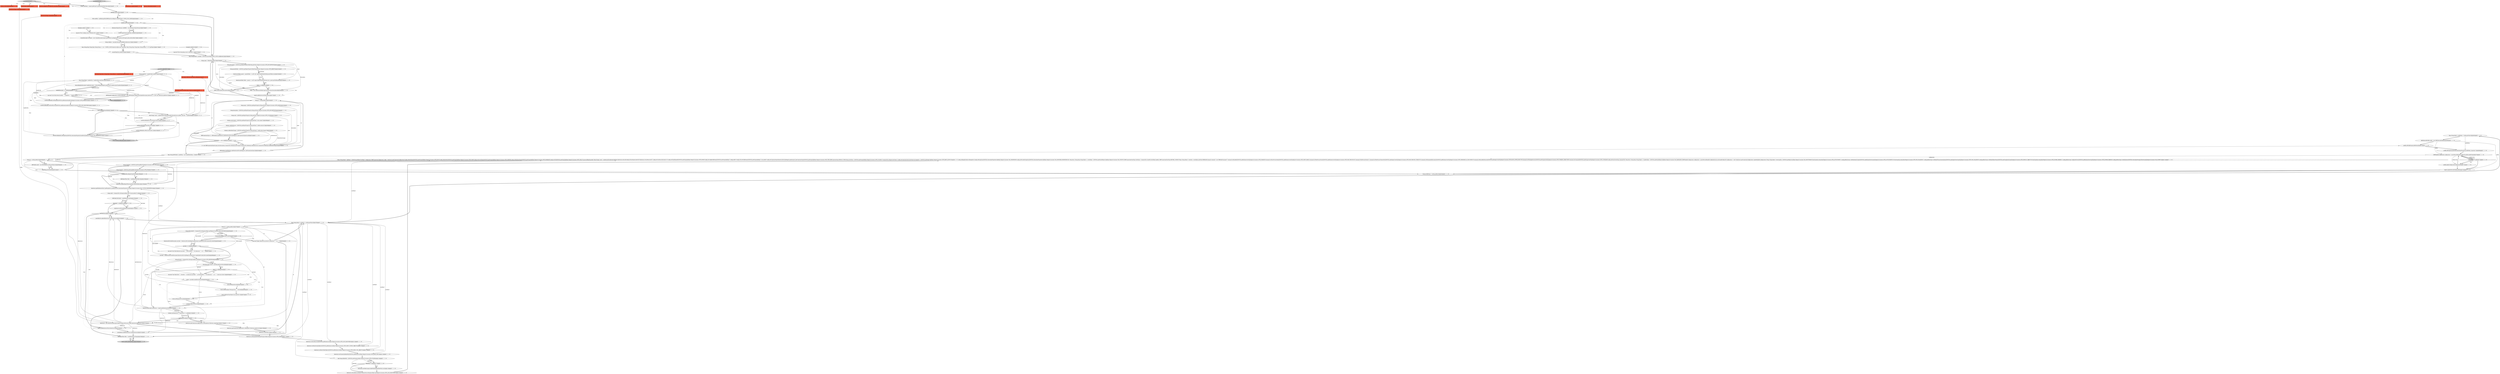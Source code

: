 digraph {
24 [style = filled, label = "Map<String,Object> profileMap = vmMap.getValue()@@@65@@@['1', '1', '0']", fillcolor = white, shape = ellipse image = "AAA0AAABBB1BBB"];
121 [style = filled, label = "@NotNull Map.Entry<String,Map<String,Object>> handlerObject@@@2@@@['0', '0', '1']", fillcolor = tomato, shape = box image = "AAA0AAABBB3BBB"];
11 [style = filled, label = "String objectID = JSONUtils.getString(filterCfg,RegistryConstants.ATTR_ID)@@@187@@@['1', '1', '0']", fillcolor = white, shape = ellipse image = "AAA0AAABBB1BBB"];
79 [style = filled, label = "profile.setProfileName(profileName)@@@67@@@['1', '1', '0']", fillcolor = white, shape = ellipse image = "AAA0AAABBB1BBB"];
59 [style = filled, label = "String color = JSONUtils.getObjectProperty(ctMap.getValue(),RegistryConstants.ATTR_COLOR)@@@47@@@['1', '1', '0']", fillcolor = white, shape = ellipse image = "AAA0AAABBB1BBB"];
47 [style = filled, label = "String parentFolder = JSONUtils.getObjectProperty(folderMap.getValue(),RegistryConstants.ATTR_PARENT)@@@32@@@['1', '1', '0']", fillcolor = white, shape = ellipse image = "AAA0AAABBB1BBB"];
1 [style = filled, label = "String description = JSONUtils.getObjectProperty(folderMap.getValue(),RegistryConstants.ATTR_DESCRIPTION)@@@31@@@['1', '1', '0']", fillcolor = white, shape = ellipse image = "AAA0AAABBB1BBB"];
77 [style = filled, label = "log.error(\"Error decrypting secure credentials\",e)@@@23@@@['1', '1', '0']", fillcolor = white, shape = ellipse image = "AAA0AAABBB1BBB"];
109 [style = filled, label = "!passwordReadCanceled@@@14@@@['0', '0', '1']", fillcolor = white, shape = diamond image = "AAA0AAABBB3BBB"];
124 [style = filled, label = "curNetworkHandler.setEnabled(JSONUtils.getBoolean(handlerCfg,RegistryConstants.ATTR_ENABLED))@@@12@@@['0', '0', '1']", fillcolor = white, shape = ellipse image = "AAA0AAABBB3BBB"];
75 [style = filled, label = "DBWorkbench.getPlatform().getDataSourceProviderRegistry().addConnectionType(ct)@@@54@@@['1', '1', '0']", fillcolor = white, shape = ellipse image = "AAA0AAABBB1BBB"];
6 [style = filled, label = "String profileName = vmMap.getKey()@@@64@@@['1', '1', '0']", fillcolor = white, shape = ellipse image = "AAA0AAABBB1BBB"];
88 [style = filled, label = "driver == null@@@92@@@['1', '1', '0']", fillcolor = white, shape = diamond image = "AAA0AAABBB1BBB"];
72 [style = filled, label = "parseResults.updatedDataSources.add(dataSource)@@@204@@@['1', '1', '0']", fillcolor = white, shape = ellipse image = "AAA0AAABBB1BBB"];
16 [style = filled, label = "DBVModel dbvModel = modelMap.get(vmID)@@@195@@@['1', '1', '0']", fillcolor = white, shape = ellipse image = "AAA0AAABBB1BBB"];
51 [style = filled, label = "Exception e@@@11@@@['1', '1', '0']", fillcolor = white, shape = diamond image = "AAA0AAABBB1BBB"];
114 [style = filled, label = "log.warn(\"Can't find network handler '\" + handlerId + \"'\")@@@7@@@['0', '0', '1']", fillcolor = white, shape = ellipse image = "AAA0AAABBB3BBB"];
62 [style = filled, label = "registry.addDataSourceToList(dataSource)@@@200@@@['1', '1', '0']", fillcolor = white, shape = ellipse image = "AAA0AAABBB1BBB"];
17 [style = filled, label = "Map<String,Object> jsonMap = JSONUtils.parseMap(CONFIG_GSON,configReader)@@@28@@@['1', '1', '0']", fillcolor = white, shape = ellipse image = "AAA0AAABBB1BBB"];
61 [style = filled, label = "credFile.exists()@@@6@@@['1', '1', '0']", fillcolor = white, shape = diamond image = "AAA0AAABBB1BBB"];
95 [style = filled, label = "dataSource = new DataSourceDescriptor(registry,origin,id,driver,new DBPConnectionConfiguration())@@@104@@@['1', '1', '0']", fillcolor = white, shape = ellipse image = "AAA0AAABBB1BBB"];
25 [style = filled, label = "Boolean confirmDataChange = JSONUtils.getObjectProperty(ctMap.getValue(),\"confirm-data-change\")@@@50@@@['1', '1', '0']", fillcolor = white, shape = ellipse image = "AAA0AAABBB1BBB"];
111 [style = filled, label = "NetworkHandlerDescriptor handlerDescriptor = NetworkHandlerRegistry.getInstance().getDescriptor(handlerId)@@@5@@@['0', '0', '1']", fillcolor = white, shape = ellipse image = "AAA0AAABBB3BBB"];
55 [style = filled, label = "IFolder mdFolder = registry.getProject().getMetadataFolder(false)@@@3@@@['1', '1', '0']", fillcolor = white, shape = ellipse image = "AAA0AAABBB1BBB"];
110 [style = filled, label = "String handlerId = handlerObject.getKey()@@@3@@@['0', '0', '1']", fillcolor = white, shape = ellipse image = "AAA0AAABBB3BBB"];
80 [style = filled, label = "mdFolder.exists()@@@4@@@['1', '1', '0']", fillcolor = white, shape = diamond image = "AAA0AAABBB1BBB"];
60 [style = filled, label = "provider = (DataSourceProviderDescriptor)DataSourceProviderRegistry.getInstance().makeFakeProvider(dsProviderID)@@@88@@@['1', '1', '0']", fillcolor = white, shape = ellipse image = "AAA0AAABBB1BBB"];
93 [style = filled, label = "String id = ctMap.getKey()@@@44@@@['1', '1', '0']", fillcolor = white, shape = ellipse image = "AAA0AAABBB1BBB"];
12 [style = filled, label = "folder = new DataSourceFolder(registry,parent,name,description)@@@36@@@['1', '1', '0']", fillcolor = white, shape = ellipse image = "AAA0AAABBB1BBB"];
98 [style = filled, label = "DataSourceRegistry.ParseResults parseResults@@@2@@@['1', '1', '0']", fillcolor = tomato, shape = box image = "AAA0AAABBB1BBB"];
116 [style = filled, label = "@Nullable DBWNetworkProfile profile@@@2@@@['0', '0', '1']", fillcolor = tomato, shape = box image = "AAA0AAABBB3BBB"];
49 [style = filled, label = "DBSObjectFilter filter = readObjectFiler(ctMap)@@@208@@@['1', '1', '0']", fillcolor = white, shape = ellipse image = "AAA0AAABBB1BBB"];
57 [style = filled, label = "DataSourceDescriptor dataSource = registry.getDataSource(id)@@@101@@@['1', '1', '0']", fillcolor = white, shape = ellipse image = "AAA0AAABBB1BBB"];
123 [style = filled, label = "parseNetworkHandlerConfig['0', '0', '1']", fillcolor = lightgray, shape = diamond image = "AAA0AAABBB3BBB"];
119 [style = filled, label = "curNetworkHandler.setProperties(JSONUtils.deserializeProperties(handlerCfg,RegistryConstants.TAG_PROPERTIES))@@@21@@@['0', '0', '1']", fillcolor = white, shape = ellipse image = "AAA0AAABBB3BBB"];
58 [style = filled, label = "DriverDescriptor driver = provider.getDriver(driverId)@@@91@@@['1', '1', '0']", fillcolor = white, shape = ellipse image = "AAA0AAABBB1BBB"];
33 [style = filled, label = "final String folderPath = JSONUtils.getString(conObject,RegistryConstants.ATTR_FOLDER)@@@116@@@['1', '1', '0']", fillcolor = white, shape = ellipse image = "AAA0AAABBB1BBB"];
115 [style = filled, label = "return null@@@8@@@['0', '0', '1']", fillcolor = lightgray, shape = ellipse image = "AAA0AAABBB3BBB"];
13 [style = filled, label = "String credJson = encrypter.decrypt(credBuffer.toByteArray())@@@16@@@['1', '1', '0']", fillcolor = white, shape = ellipse image = "AAA0AAABBB1BBB"];
83 [style = filled, label = "newDataSource@@@103@@@['1', '1', '0']", fillcolor = white, shape = diamond image = "AAA0AAABBB1BBB"];
5 [style = filled, label = "String driverId = CommonUtils.toString(conObject.get(RegistryConstants.ATTR_DRIVER))@@@90@@@['1', '1', '0']", fillcolor = white, shape = ellipse image = "AAA0AAABBB1BBB"];
113 [style = filled, label = "handlerDescriptor == null@@@6@@@['0', '0', '1']", fillcolor = white, shape = diamond image = "AAA0AAABBB3BBB"];
50 [style = filled, label = "log.warn(\"Can't find datasource provider \" + dsProviderID + \" for datasource '\" + id + \"'\")@@@87@@@['1', '1', '0']", fillcolor = white, shape = ellipse image = "AAA0AAABBB1BBB"];
96 [style = filled, label = "InputStream is@@@2@@@['1', '0', '0']", fillcolor = tomato, shape = box image = "AAA0AAABBB1BBB"];
65 [style = filled, label = "folder.setDescription(description)@@@40@@@['1', '1', '0']", fillcolor = white, shape = ellipse image = "AAA0AAABBB1BBB"];
45 [style = filled, label = "Map<String,Map<String,Map<String,String>>> res = CONFIG_GSON.fromJson(credJson,new TypeToken<Map<String,Map<String,Map<String,String>>>>(){}.getType())@@@17@@@['1', '1', '0']", fillcolor = white, shape = ellipse image = "AAA0AAABBB1BBB"];
7 [style = filled, label = "String name = folderMap.getKey()@@@30@@@['1', '1', '0']", fillcolor = white, shape = ellipse image = "AAA0AAABBB1BBB"];
107 [style = filled, label = "boolean refresh@@@2@@@['0', '1', '0']", fillcolor = tomato, shape = box image = "AAA0AAABBB2BBB"];
28 [style = filled, label = "dataSource.setSavePassword(JSONUtils.getBoolean(conObject,RegistryConstants.ATTR_SAVE_PASSWORD))@@@112@@@['1', '1', '0']", fillcolor = white, shape = ellipse image = "AAA0AAABBB1BBB"];
36 [style = filled, label = "log.warn(\"Empty datasource provider for datasource '\" + id + \"'\")@@@82@@@['1', '1', '0']", fillcolor = white, shape = ellipse image = "AAA0AAABBB1BBB"];
10 [style = filled, label = "registry.addDataSourceFolder(folder)@@@37@@@['1', '1', '0']", fillcolor = white, shape = ellipse image = "AAA0AAABBB1BBB"];
101 [style = filled, label = "{Map<String,Object> cfgObject = JSONUtils.getObject(conObject,\"configuration\")DBPConnectionConfiguration config = dataSource.getConnectionConfiguration()config.setHostName(JSONUtils.getString(cfgObject,RegistryConstants.ATTR_HOST))config.setHostPort(JSONUtils.getString(cfgObject,RegistryConstants.ATTR_PORT))config.setServerName(JSONUtils.getString(cfgObject,RegistryConstants.ATTR_SERVER))config.setDatabaseName(JSONUtils.getString(cfgObject,RegistryConstants.ATTR_DATABASE))config.setUrl(JSONUtils.getString(cfgObject,RegistryConstants.ATTR_URL))if (!passwordReadCanceled) {final String(( creds = readSecuredCredentials(cfgObject,dataSource,null,null)config.setUserName(creds(0()if (dataSource.isSavePassword()) {config.setUserPassword(creds(1()}}config.setClientHomeId(JSONUtils.getString(cfgObject,RegistryConstants.ATTR_HOME))config.setConfigProfileName(JSONUtils.getString(cfgObject,\"config-profile\"))config.setUserProfileName(JSONUtils.getString(cfgObject,\"user-profile\"))config.setConnectionType(DataSourceProviderRegistry.getInstance().getConnectionType(JSONUtils.getString(cfgObject,RegistryConstants.ATTR_TYPE),DBPConnectionType.DEFAULT_TYPE))String colorValue = JSONUtils.getString(cfgObject,RegistryConstants.ATTR_COLOR)if (!CommonUtils.isEmpty(colorValue)) {config.setConnectionColor(colorValue)}int keepAlive = JSONUtils.getInteger(cfgObject,RegistryConstants.ATTR_KEEP_ALIVE)if (keepAlive > 0) {config.setKeepAliveInterval(keepAlive)}config.setProperties(JSONUtils.deserializeProperties(cfgObject,RegistryConstants.TAG_PROPERTIES))config.setProviderProperties(JSONUtils.deserializeProperties(cfgObject,RegistryConstants.TAG_PROVIDER_PROPERTIES))for (Map.Entry<String,Map<String,Object>> eventObject : JSONUtils.getNestedObjects(cfgObject,RegistryConstants.TAG_EVENTS)){DBPConnectionEventType eventType = CommonUtils.valueOf(,eventObject.getKey(),DBPConnectionEventType.BEFORE_CONNECT)Map<String,Object> eventCfg = eventObject.getValue()DBRShellCommand command = new DBRShellCommand(\"\")command.setEnabled(JSONUtils.getBoolean(eventCfg,RegistryConstants.ATTR_ENABLED))command.setShowProcessPanel(JSONUtils.getBoolean(eventCfg,RegistryConstants.ATTR_SHOW_PANEL))command.setWaitProcessFinish(JSONUtils.getBoolean(eventCfg,RegistryConstants.ATTR_WAIT_PROCESS))if (command.isWaitProcessFinish()) {command.setWaitProcessTimeoutMs(JSONUtils.getInteger(eventCfg,RegistryConstants.ATTR_WAIT_PROCESS_TIMEOUT))}command.setTerminateAtDisconnect(JSONUtils.getBoolean(eventCfg,RegistryConstants.ATTR_TERMINATE_AT_DISCONNECT))command.setPauseAfterExecute(JSONUtils.getInteger(eventCfg,RegistryConstants.ATTR_PAUSE_AFTER_EXECUTE))command.setWorkingDirectory(JSONUtils.getString(eventCfg,RegistryConstants.ATTR_WORKING_DIRECTORY))command.setCommand(JSONUtils.getString(eventCfg,RegistryConstants.ATTR_COMMAND))config.setEvent(eventType,command)}for (Map.Entry<String,Map<String,Object>> handlerObject : JSONUtils.getNestedObjects(cfgObject,RegistryConstants.TAG_HANDLERS)){DBWHandlerConfiguration configuration = parseNetworkHandlerConfig(dataSource,null,handlerObject)if (configuration != null) {dataSource.getConnectionConfiguration().updateHandler(configuration)}}Map<String,Object> bootstrapCfg = JSONUtils.getObject(conObject,RegistryConstants.TAG_BOOTSTRAP)if (bootstrapCfg.containsKey(RegistryConstants.ATTR_AUTOCOMMIT)) {config.getBootstrap().setDefaultAutoCommit(JSONUtils.getBoolean(bootstrapCfg,RegistryConstants.ATTR_AUTOCOMMIT))}if (bootstrapCfg.containsKey(RegistryConstants.ATTR_TXN_ISOLATION)) {config.getBootstrap().setDefaultTransactionIsolation(JSONUtils.getInteger(bootstrapCfg,RegistryConstants.ATTR_TXN_ISOLATION))}config.getBootstrap().setDefaultObjectName(JSONUtils.getString(bootstrapCfg,RegistryConstants.ATTR_DEFAULT_OBJECT))if (bootstrapCfg.containsKey(RegistryConstants.ATTR_IGNORE_ERRORS)) {config.getBootstrap().setIgnoreErrors(JSONUtils.getBoolean(bootstrapCfg,RegistryConstants.ATTR_IGNORE_ERRORS))}config.getBootstrap().setInitQueries(JSONUtils.deserializeStringList(bootstrapCfg,RegistryConstants.TAG_QUERY))}@@@121@@@['1', '1', '0']", fillcolor = white, shape = ellipse image = "AAA0AAABBB1BBB"];
82 [style = filled, label = "!CommonUtils.isEmpty(typeName)@@@188@@@['1', '1', '0']", fillcolor = white, shape = diamond image = "AAA0AAABBB1BBB"];
69 [style = filled, label = "String id = conMap.getKey()@@@79@@@['1', '1', '0']", fillcolor = white, shape = ellipse image = "AAA0AAABBB1BBB"];
54 [style = filled, label = "IOUtils.copyStream(crdStream,credBuffer)@@@9@@@['1', '1', '0']", fillcolor = white, shape = ellipse image = "AAA0AAABBB1BBB"];
117 [style = filled, label = "curNetworkHandler.isSavePassword()@@@17@@@['0', '0', '1']", fillcolor = white, shape = diamond image = "AAA0AAABBB3BBB"];
15 [style = filled, label = "ByteArrayOutputStream credBuffer = new ByteArrayOutputStream()@@@7@@@['1', '1', '0']", fillcolor = white, shape = ellipse image = "AAA0AAABBB1BBB"];
106 [style = filled, label = "InputStream is@@@2@@@['0', '1', '0']", fillcolor = tomato, shape = box image = "AAA0AAABBB2BBB"];
118 [style = filled, label = "final String(( creds = readSecuredCredentials(handlerCfg,dataSource,profile,\"network/\" + handlerId)@@@15@@@['0', '0', '1']", fillcolor = white, shape = ellipse image = "AAA0AAABBB3BBB"];
104 [style = filled, label = "boolean newDataSource = (dataSource == null)@@@102@@@['1', '1', '0']", fillcolor = white, shape = ellipse image = "AAA0AAABBB1BBB"];
127 [style = filled, label = "curNetworkHandler.setPassword(creds(1()@@@18@@@['0', '0', '1']", fillcolor = white, shape = ellipse image = "AAA0AAABBB3BBB"];
126 [style = filled, label = "curNetworkHandler.setUserName(creds(0()@@@16@@@['0', '0', '1']", fillcolor = white, shape = ellipse image = "AAA0AAABBB3BBB"];
87 [style = filled, label = "provider.addDriver(driver)@@@99@@@['1', '1', '0']", fillcolor = white, shape = ellipse image = "AAA0AAABBB1BBB"];
86 [style = filled, label = "DataSourceFolder folder = parent == null? registry.findFolderByPath(name,true): parent.getChild(name)@@@34@@@['1', '1', '0']", fillcolor = white, shape = ellipse image = "AAA0AAABBB1BBB"];
30 [style = filled, label = "DBSObjectFilter filter = readObjectFiler(filterCfg)@@@189@@@['1', '1', '0']", fillcolor = white, shape = ellipse image = "AAA0AAABBB1BBB"];
67 [style = filled, label = "newDataSource@@@199@@@['1', '1', '0']", fillcolor = white, shape = diamond image = "AAA0AAABBB1BBB"];
42 [style = filled, label = "parseResults.addedDataSources.add(dataSource)@@@201@@@['1', '1', '0']", fillcolor = white, shape = ellipse image = "AAA0AAABBB1BBB"];
89 [style = filled, label = "DBPConnectionType ct = DBWorkbench.getPlatform().getDataSourceProviderRegistry().getConnectionType(id,null)@@@51@@@['1', '1', '0']", fillcolor = white, shape = ellipse image = "AAA0AAABBB1BBB"];
81 [style = filled, label = "CommonUtils.isEmpty(dsProviderID)@@@81@@@['1', '1', '0']", fillcolor = white, shape = diamond image = "AAA0AAABBB1BBB"];
73 [style = filled, label = "String name = JSONUtils.getObjectProperty(ctMap.getValue(),RegistryConstants.ATTR_NAME)@@@45@@@['1', '1', '0']", fillcolor = white, shape = ellipse image = "AAA0AAABBB1BBB"];
105 [style = filled, label = "DataSourceOrigin origin@@@2@@@['0', '1', '0']", fillcolor = tomato, shape = box image = "AAA0AAABBB2BBB"];
27 [style = filled, label = "dataSource.setVirtualModel(dbvModel)@@@197@@@['1', '1', '0']", fillcolor = white, shape = ellipse image = "AAA0AAABBB1BBB"];
31 [style = filled, label = "folder == null@@@35@@@['1', '1', '0']", fillcolor = white, shape = diamond image = "AAA0AAABBB1BBB"];
38 [style = filled, label = "dataSource.setFolder(registry.findFolderByPath(folderPath,true))@@@118@@@['1', '1', '0']", fillcolor = white, shape = ellipse image = "AAA0AAABBB1BBB"];
90 [style = filled, label = "registry.updateNetworkProfile(profile)@@@75@@@['1', '1', '0']", fillcolor = white, shape = ellipse image = "AAA0AAABBB1BBB"];
21 [style = filled, label = "dataSource.setShowUtilityObjects(JSONUtils.getBoolean(conObject,RegistryConstants.ATTR_SHOW_UTIL_OBJECTS))@@@114@@@['1', '1', '0']", fillcolor = white, shape = ellipse image = "AAA0AAABBB1BBB"];
66 [style = filled, label = "provider == null@@@86@@@['1', '1', '0']", fillcolor = white, shape = diamond image = "AAA0AAABBB1BBB"];
84 [style = filled, label = "dataSource.setShowSystemObjects(JSONUtils.getBoolean(conObject,RegistryConstants.ATTR_SHOW_SYSTEM_OBJECTS))@@@113@@@['1', '1', '0']", fillcolor = white, shape = ellipse image = "AAA0AAABBB1BBB"];
120 [style = filled, label = "DBWHandlerConfiguration curNetworkHandler = new DBWHandlerConfiguration(handlerDescriptor,dataSource == null? null: dataSource.getDriver())@@@11@@@['0', '0', '1']", fillcolor = white, shape = ellipse image = "AAA0AAABBB3BBB"];
97 [style = filled, label = "DataSourceOrigin origin@@@2@@@['1', '0', '0']", fillcolor = tomato, shape = box image = "AAA0AAABBB1BBB"];
122 [style = filled, label = "Map<String,Object> handlerCfg = handlerObject.getValue()@@@4@@@['0', '0', '1']", fillcolor = white, shape = ellipse image = "AAA0AAABBB3BBB"];
0 [style = filled, label = "boolean refresh@@@2@@@['1', '0', '0']", fillcolor = tomato, shape = box image = "AAA0AAABBB1BBB"];
108 [style = filled, label = "parseDataSources['0', '1', '0']", fillcolor = lightgray, shape = diamond image = "AAA0AAABBB2BBB"];
3 [style = filled, label = "String typeName = JSONUtils.getString(filterCfg,RegistryConstants.ATTR_TYPE)@@@186@@@['1', '1', '0']", fillcolor = white, shape = ellipse image = "AAA0AAABBB1BBB"];
91 [style = filled, label = "String vmID = CommonUtils.toString(conObject.get(\"virtual-model-id\"),id)@@@194@@@['1', '1', '0']", fillcolor = white, shape = ellipse image = "AAA0AAABBB1BBB"];
85 [style = filled, label = "log.error(\"Error reading secure credentials file\",e)@@@12@@@['1', '1', '0']", fillcolor = white, shape = ellipse image = "AAA0AAABBB1BBB"];
76 [style = filled, label = "parseDataSources['1', '0', '0']", fillcolor = lightgray, shape = diamond image = "AAA0AAABBB1BBB"];
48 [style = filled, label = "log.warn(\"Can't find driver \" + driverId + \" in datasource provider \" + provider.getId() + \" for datasource '\" + id + \"'. Create new driver\")@@@93@@@['1', '1', '0']", fillcolor = white, shape = ellipse image = "AAA0AAABBB1BBB"];
19 [style = filled, label = "Map<String,Object> conObject = conMap.getValue()@@@78@@@['1', '1', '0']", fillcolor = white, shape = ellipse image = "AAA0AAABBB1BBB"];
56 [style = filled, label = "String id = vmMap.getKey()@@@59@@@['1', '1', '0']", fillcolor = white, shape = ellipse image = "AAA0AAABBB1BBB"];
26 [style = filled, label = "dbvModel != null@@@196@@@['1', '1', '0']", fillcolor = white, shape = diamond image = "AAA0AAABBB1BBB"];
8 [style = filled, label = "configuration != null@@@71@@@['1', '1', '0']", fillcolor = white, shape = diamond image = "AAA0AAABBB1BBB"];
99 [style = filled, label = "driver.setTemporary(true)@@@98@@@['1', '1', '0']", fillcolor = white, shape = ellipse image = "AAA0AAABBB1BBB"];
100 [style = filled, label = "dataSource.setLockPasswordHash(CommonUtils.toString(conObject.get(RegistryConstants.ATTR_LOCK_PASSWORD)))@@@120@@@['1', '1', '0']", fillcolor = white, shape = ellipse image = "AAA0AAABBB1BBB"];
102 [style = filled, label = "DBWNetworkProfile profile = new DBWNetworkProfile()@@@66@@@['1', '1', '0']", fillcolor = white, shape = ellipse image = "AAA0AAABBB1BBB"];
103 [style = filled, label = "dataSource.setName(JSONUtils.getString(conObject,RegistryConstants.ATTR_NAME))@@@111@@@['1', '1', '0']", fillcolor = white, shape = ellipse image = "AAA0AAABBB1BBB"];
41 [style = filled, label = "Boolean confirmExecute = JSONUtils.getObjectProperty(ctMap.getValue(),\"confirm-execute\")@@@49@@@['1', '1', '0']", fillcolor = white, shape = ellipse image = "AAA0AAABBB1BBB"];
35 [style = filled, label = "IFile credFile = mdFolder.getFile(DBPDataSourceRegistry.CREDENTIALS_CONFIG_FILE_NAME)@@@5@@@['1', '1', '0']", fillcolor = white, shape = ellipse image = "AAA0AAABBB1BBB"];
70 [style = filled, label = "dataSource.setConnectionReadOnly(JSONUtils.getBoolean(conObject,RegistryConstants.ATTR_READ_ONLY))@@@115@@@['1', '1', '0']", fillcolor = white, shape = ellipse image = "AAA0AAABBB1BBB"];
128 [style = filled, label = "return curNetworkHandler@@@22@@@['0', '0', '1']", fillcolor = lightgray, shape = ellipse image = "AAA0AAABBB3BBB"];
46 [style = filled, label = "Map<String,DBVModel> modelMap = new LinkedHashMap<>()@@@57@@@['1', '1', '0']", fillcolor = white, shape = ellipse image = "AAA0AAABBB1BBB"];
18 [style = filled, label = "DataSourceFolder parent = parentFolder == null? null: registry.findFolderByPath(parentFolder,true)@@@33@@@['1', '1', '0']", fillcolor = white, shape = ellipse image = "AAA0AAABBB1BBB"];
64 [style = filled, label = "dataSource.clearFilters()@@@109@@@['1', '1', '0']", fillcolor = white, shape = ellipse image = "AAA0AAABBB1BBB"];
37 [style = filled, label = "DBWHandlerConfiguration configuration = parseNetworkHandlerConfig(null,profile,handlerMap)@@@70@@@['1', '1', '0']", fillcolor = white, shape = ellipse image = "AAA0AAABBB1BBB"];
53 [style = filled, label = "dataSource.getConnectionConfiguration().setHandlers(Collections.emptyList())@@@108@@@['1', '1', '0']", fillcolor = white, shape = ellipse image = "AAA0AAABBB1BBB"];
32 [style = filled, label = "profile.updateConfiguration(configuration)@@@72@@@['1', '1', '0']", fillcolor = white, shape = ellipse image = "AAA0AAABBB1BBB"];
94 [style = filled, label = "dataSource.getConnectionConfiguration().setProperties(Collections.emptyMap())@@@107@@@['1', '1', '0']", fillcolor = white, shape = ellipse image = "AAA0AAABBB1BBB"];
4 [style = filled, label = "driver.setDescription(\"Missing driver \" + driverId)@@@96@@@['1', '1', '0']", fillcolor = white, shape = ellipse image = "AAA0AAABBB1BBB"];
34 [style = filled, label = "driver.setName(driverId)@@@95@@@['1', '1', '0']", fillcolor = white, shape = ellipse image = "AAA0AAABBB1BBB"];
40 [style = filled, label = "ct == null@@@52@@@['1', '1', '0']", fillcolor = white, shape = diamond image = "AAA0AAABBB1BBB"];
52 [style = filled, label = "driver.setDriverClassName(\"java.sql.Driver\")@@@97@@@['1', '1', '0']", fillcolor = white, shape = ellipse image = "AAA0AAABBB1BBB"];
43 [style = filled, label = "dataSource.updateObjectFilter(typeName,objectID,filter)@@@190@@@['1', '1', '0']", fillcolor = white, shape = ellipse image = "AAA0AAABBB1BBB"];
74 [style = filled, label = "ct = new DBPConnectionType(id,name,color,description,CommonUtils.toBoolean(autoCommit),CommonUtils.toBoolean(confirmExecute),CommonUtils.toBoolean(confirmDataChange))@@@53@@@['1', '1', '0']", fillcolor = white, shape = ellipse image = "AAA0AAABBB1BBB"];
2 [style = filled, label = "DataSourceProviderDescriptor provider = DataSourceProviderRegistry.getInstance().getDataSourceProvider(dsProviderID)@@@85@@@['1', '1', '0']", fillcolor = white, shape = ellipse image = "AAA0AAABBB1BBB"];
44 [style = filled, label = "dataSource.getPreferenceStore().getProperties().putAll(JSONUtils.deserializeProperties(conObject,RegistryConstants.TAG_CUSTOM_PROPERTIES))@@@193@@@['1', '1', '0']", fillcolor = white, shape = ellipse image = "AAA0AAABBB1BBB"];
20 [style = filled, label = "secureProperties.putAll(res)@@@20@@@['1', '1', '0']", fillcolor = white, shape = ellipse image = "AAA0AAABBB1BBB"];
63 [style = filled, label = "registry.addSavedFilter(filter)@@@209@@@['1', '1', '0']", fillcolor = lightgray, shape = ellipse image = "AAA0AAABBB1BBB"];
125 [style = filled, label = "curNetworkHandler.setSavePassword(JSONUtils.getBoolean(handlerCfg,RegistryConstants.ATTR_SAVE_PASSWORD))@@@13@@@['0', '0', '1']", fillcolor = white, shape = ellipse image = "AAA0AAABBB3BBB"];
71 [style = filled, label = "folderPath != null@@@117@@@['1', '1', '0']", fillcolor = white, shape = diamond image = "AAA0AAABBB1BBB"];
78 [style = filled, label = "profile.setProperties(JSONUtils.deserializeProperties(profileMap,\"properties\"))@@@68@@@['1', '1', '0']", fillcolor = white, shape = ellipse image = "AAA0AAABBB1BBB"];
29 [style = filled, label = "Exception e@@@22@@@['1', '1', '0']", fillcolor = white, shape = diamond image = "AAA0AAABBB1BBB"];
112 [style = filled, label = "@Nullable DataSourceDescriptor dataSource@@@2@@@['0', '0', '1']", fillcolor = tomato, shape = box image = "AAA0AAABBB3BBB"];
14 [style = filled, label = "ContentEncrypter encrypter = new ContentEncrypter(registry.getPlatform().getApplication().getSecureStorage().getLocalSecretKey())@@@14@@@['1', '1', '0']", fillcolor = white, shape = ellipse image = "AAA0AAABBB1BBB"];
68 [style = filled, label = "modelMap.put(id,model)@@@61@@@['1', '1', '0']", fillcolor = white, shape = ellipse image = "AAA0AAABBB1BBB"];
92 [style = filled, label = "Boolean autoCommit = JSONUtils.getObjectProperty(ctMap.getValue(),\"auto-commit\")@@@48@@@['1', '1', '0']", fillcolor = white, shape = ellipse image = "AAA0AAABBB1BBB"];
23 [style = filled, label = "driver = provider.createDriver(driverId)@@@94@@@['1', '1', '0']", fillcolor = white, shape = ellipse image = "AAA0AAABBB1BBB"];
9 [style = filled, label = "String description = JSONUtils.getObjectProperty(ctMap.getValue(),RegistryConstants.ATTR_DESCRIPTION)@@@46@@@['1', '1', '0']", fillcolor = white, shape = ellipse image = "AAA0AAABBB1BBB"];
39 [style = filled, label = "DBVModel model = new DBVModel(id,vmMap.getValue())@@@60@@@['1', '1', '0']", fillcolor = white, shape = ellipse image = "AAA0AAABBB1BBB"];
22 [style = filled, label = "String dsProviderID = CommonUtils.toString(conObject.get(RegistryConstants.ATTR_PROVIDER))@@@80@@@['1', '1', '0']", fillcolor = white, shape = ellipse image = "AAA0AAABBB1BBB"];
89->40 [style = solid, label="ct"];
69->50 [style = solid, label="id"];
104->83 [style = bold, label=""];
104->67 [style = solid, label="newDataSource"];
10->93 [style = bold, label=""];
82->3 [style = bold, label=""];
112->118 [style = solid, label="dataSource"];
122->119 [style = solid, label="handlerCfg"];
45->20 [style = solid, label="res"];
13->45 [style = bold, label=""];
40->74 [style = dotted, label="true"];
83->94 [style = dotted, label="false"];
113->125 [style = dotted, label="false"];
40->74 [style = bold, label=""];
59->74 [style = solid, label="color"];
88->4 [style = dotted, label="true"];
22->81 [style = solid, label="dsProviderID"];
95->62 [style = solid, label="dataSource"];
1->47 [style = bold, label=""];
30->43 [style = bold, label=""];
95->72 [style = solid, label="dataSource"];
111->120 [style = solid, label="handlerDescriptor"];
1->65 [style = solid, label="description"];
122->118 [style = solid, label="handlerCfg"];
32->37 [style = bold, label=""];
69->22 [style = bold, label=""];
43->3 [style = bold, label=""];
71->38 [style = dotted, label="true"];
23->95 [style = solid, label="driver"];
56->68 [style = solid, label="id"];
15->54 [style = bold, label=""];
31->10 [style = dotted, label="true"];
66->50 [style = dotted, label="true"];
93->73 [style = bold, label=""];
29->77 [style = bold, label=""];
39->68 [style = bold, label=""];
72->49 [style = bold, label=""];
113->124 [style = dotted, label="false"];
113->109 [style = dotted, label="false"];
12->10 [style = bold, label=""];
69->95 [style = solid, label="id"];
34->4 [style = bold, label=""];
31->65 [style = dotted, label="false"];
57->62 [style = solid, label="dataSource"];
127->119 [style = bold, label=""];
57->101 [style = solid, label="dataSource"];
66->5 [style = bold, label=""];
37->101 [style = solid, label="configuration"];
28->84 [style = bold, label=""];
83->53 [style = dotted, label="false"];
122->125 [style = solid, label="handlerCfg"];
20->17 [style = bold, label=""];
41->74 [style = solid, label="confirmExecute"];
5->4 [style = solid, label="driverId"];
7->1 [style = bold, label=""];
69->91 [style = solid, label="id"];
8->32 [style = dotted, label="true"];
105->95 [style = solid, label="origin"];
118->126 [style = solid, label="creds"];
82->43 [style = dotted, label="true"];
13->45 [style = solid, label="credJson"];
74->75 [style = bold, label=""];
43->44 [style = bold, label=""];
120->124 [style = bold, label=""];
88->34 [style = dotted, label="true"];
54->14 [style = bold, label=""];
75->93 [style = bold, label=""];
19->69 [style = bold, label=""];
19->33 [style = solid, label="conObject"];
78->37 [style = bold, label=""];
61->54 [style = dotted, label="true"];
38->100 [style = bold, label=""];
66->60 [style = dotted, label="true"];
65->7 [style = bold, label=""];
123->121 [style = dotted, label="true"];
22->50 [style = solid, label="dsProviderID"];
80->17 [style = bold, label=""];
91->16 [style = solid, label="vmID"];
68->56 [style = bold, label=""];
11->82 [style = bold, label=""];
36->19 [style = bold, label=""];
93->74 [style = solid, label="id"];
83->95 [style = bold, label=""];
111->113 [style = bold, label=""];
88->52 [style = dotted, label="true"];
83->94 [style = bold, label=""];
25->74 [style = solid, label="confirmDataChange"];
8->32 [style = bold, label=""];
103->28 [style = bold, label=""];
113->120 [style = dotted, label="false"];
14->13 [style = bold, label=""];
59->92 [style = bold, label=""];
7->12 [style = solid, label="name"];
8->37 [style = bold, label=""];
5->58 [style = solid, label="driverId"];
83->95 [style = dotted, label="true"];
42->49 [style = bold, label=""];
67->62 [style = dotted, label="true"];
76->98 [style = dotted, label="true"];
55->80 [style = bold, label=""];
108->98 [style = dotted, label="true"];
76->55 [style = bold, label=""];
2->66 [style = solid, label="provider"];
39->68 [style = solid, label="model"];
95->101 [style = solid, label="dataSource"];
49->63 [style = solid, label="filter"];
90->6 [style = bold, label=""];
33->71 [style = solid, label="folderPath"];
117->119 [style = bold, label=""];
29->77 [style = dotted, label="true"];
116->118 [style = solid, label="profile"];
113->114 [style = dotted, label="true"];
23->34 [style = bold, label=""];
37->32 [style = solid, label="configuration"];
61->17 [style = bold, label=""];
10->7 [style = bold, label=""];
50->60 [style = bold, label=""];
30->43 [style = solid, label="filter"];
88->99 [style = dotted, label="true"];
109->117 [style = dotted, label="true"];
95->42 [style = solid, label="dataSource"];
122->124 [style = solid, label="handlerCfg"];
89->40 [style = bold, label=""];
19->44 [style = solid, label="conObject"];
68->6 [style = bold, label=""];
102->79 [style = bold, label=""];
71->100 [style = bold, label=""];
35->61 [style = bold, label=""];
100->101 [style = bold, label=""];
37->8 [style = solid, label="configuration"];
4->52 [style = bold, label=""];
118->126 [style = bold, label=""];
61->45 [style = dotted, label="true"];
76->0 [style = dotted, label="true"];
12->10 [style = solid, label="folder"];
109->118 [style = bold, label=""];
5->34 [style = solid, label="driverId"];
74->75 [style = solid, label="ct"];
80->35 [style = bold, label=""];
60->5 [style = bold, label=""];
109->119 [style = bold, label=""];
110->114 [style = solid, label="handlerId"];
113->128 [style = dotted, label="false"];
123->112 [style = dotted, label="true"];
101->3 [style = bold, label=""];
18->12 [style = solid, label="parent"];
58->95 [style = solid, label="driver"];
65->120 [style = dashed, label="0"];
26->67 [style = bold, label=""];
123->110 [style = bold, label=""];
51->85 [style = dotted, label="true"];
76->96 [style = dotted, label="true"];
97->95 [style = solid, label="origin"];
61->113 [style = dashed, label="0"];
67->62 [style = bold, label=""];
125->109 [style = bold, label=""];
67->72 [style = dotted, label="false"];
18->86 [style = bold, label=""];
84->21 [style = bold, label=""];
21->70 [style = bold, label=""];
49->63 [style = bold, label=""];
88->48 [style = dotted, label="true"];
112->120 [style = solid, label="dataSource"];
73->9 [style = bold, label=""];
16->27 [style = solid, label="dbvModel"];
88->87 [style = dotted, label="true"];
57->42 [style = solid, label="dataSource"];
18->86 [style = solid, label="parent"];
9->59 [style = bold, label=""];
19->70 [style = solid, label="conObject"];
95->103 [style = bold, label=""];
79->78 [style = bold, label=""];
92->41 [style = bold, label=""];
114->115 [style = bold, label=""];
82->30 [style = dotted, label="true"];
46->56 [style = bold, label=""];
61->20 [style = dotted, label="true"];
70->33 [style = bold, label=""];
67->72 [style = bold, label=""];
113->114 [style = bold, label=""];
6->24 [style = bold, label=""];
3->43 [style = solid, label="typeName"];
31->12 [style = bold, label=""];
120->128 [style = solid, label="curNetworkHandler"];
40->75 [style = dotted, label="true"];
102->37 [style = solid, label="profile"];
36->49 [style = bold, label=""];
5->58 [style = bold, label=""];
56->39 [style = solid, label="id"];
81->36 [style = bold, label=""];
62->42 [style = bold, label=""];
9->74 [style = solid, label="description"];
24->78 [style = solid, label="profileMap"];
57->104 [style = solid, label="dataSource"];
117->127 [style = dotted, label="true"];
40->93 [style = bold, label=""];
40->46 [style = bold, label=""];
119->128 [style = bold, label=""];
58->88 [style = solid, label="driver"];
16->26 [style = solid, label="dbvModel"];
108->55 [style = bold, label=""];
76->97 [style = dotted, label="true"];
104->83 [style = solid, label="newDataSource"];
42->19 [style = bold, label=""];
5->23 [style = solid, label="driverId"];
69->36 [style = solid, label="id"];
33->38 [style = solid, label="folderPath"];
22->81 [style = bold, label=""];
31->12 [style = dotted, label="true"];
61->13 [style = dotted, label="true"];
64->103 [style = bold, label=""];
113->119 [style = dotted, label="false"];
17->7 [style = bold, label=""];
19->28 [style = solid, label="conObject"];
5->48 [style = solid, label="driverId"];
88->57 [style = bold, label=""];
66->50 [style = bold, label=""];
7->86 [style = solid, label="name"];
86->31 [style = solid, label="folder"];
85->14 [style = bold, label=""];
118->127 [style = solid, label="creds"];
1->12 [style = solid, label="description"];
94->53 [style = bold, label=""];
108->105 [style = dotted, label="true"];
90->19 [style = bold, label=""];
6->79 [style = solid, label="profileName"];
65->93 [style = bold, label=""];
108->107 [style = dotted, label="true"];
86->31 [style = bold, label=""];
33->71 [style = bold, label=""];
22->60 [style = solid, label="dsProviderID"];
91->16 [style = bold, label=""];
113->120 [style = bold, label=""];
25->89 [style = bold, label=""];
126->117 [style = bold, label=""];
61->15 [style = bold, label=""];
72->19 [style = bold, label=""];
109->118 [style = dotted, label="true"];
2->66 [style = bold, label=""];
47->18 [style = bold, label=""];
3->11 [style = bold, label=""];
77->17 [style = bold, label=""];
23->87 [style = solid, label="driver"];
24->102 [style = bold, label=""];
73->74 [style = solid, label="name"];
16->26 [style = bold, label=""];
41->25 [style = bold, label=""];
124->125 [style = bold, label=""];
31->65 [style = bold, label=""];
83->64 [style = dotted, label="false"];
81->2 [style = bold, label=""];
123->116 [style = dotted, label="true"];
47->18 [style = solid, label="parentFolder"];
102->90 [style = solid, label="profile"];
52->99 [style = bold, label=""];
19->103 [style = solid, label="conObject"];
45->20 [style = bold, label=""];
56->39 [style = bold, label=""];
61->14 [style = dotted, label="true"];
53->64 [style = bold, label=""];
109->126 [style = dotted, label="true"];
82->30 [style = bold, label=""];
26->27 [style = bold, label=""];
75->46 [style = bold, label=""];
32->90 [style = bold, label=""];
82->44 [style = bold, label=""];
71->38 [style = bold, label=""];
88->48 [style = bold, label=""];
110->111 [style = solid, label="handlerId"];
80->35 [style = dotted, label="true"];
88->23 [style = dotted, label="true"];
15->54 [style = solid, label="credBuffer"];
57->72 [style = solid, label="dataSource"];
69->57 [style = solid, label="id"];
22->2 [style = solid, label="dsProviderID"];
57->104 [style = bold, label=""];
122->111 [style = bold, label=""];
44->91 [style = bold, label=""];
19->101 [style = solid, label="conObject"];
81->36 [style = dotted, label="true"];
111->113 [style = solid, label="handlerDescriptor"];
27->67 [style = bold, label=""];
67->42 [style = dotted, label="true"];
63->49 [style = bold, label=""];
48->23 [style = bold, label=""];
19->84 [style = solid, label="conObject"];
110->118 [style = solid, label="handlerId"];
113->115 [style = dotted, label="true"];
108->106 [style = dotted, label="true"];
58->88 [style = bold, label=""];
87->57 [style = bold, label=""];
69->48 [style = solid, label="id"];
80->61 [style = dotted, label="true"];
93->89 [style = solid, label="id"];
19->21 [style = solid, label="conObject"];
26->27 [style = dotted, label="true"];
37->8 [style = bold, label=""];
61->15 [style = dotted, label="true"];
92->74 [style = solid, label="autoCommit"];
110->122 [style = bold, label=""];
99->87 [style = bold, label=""];
8->90 [style = bold, label=""];
51->85 [style = bold, label=""];
117->127 [style = bold, label=""];
11->43 [style = solid, label="objectID"];
}
